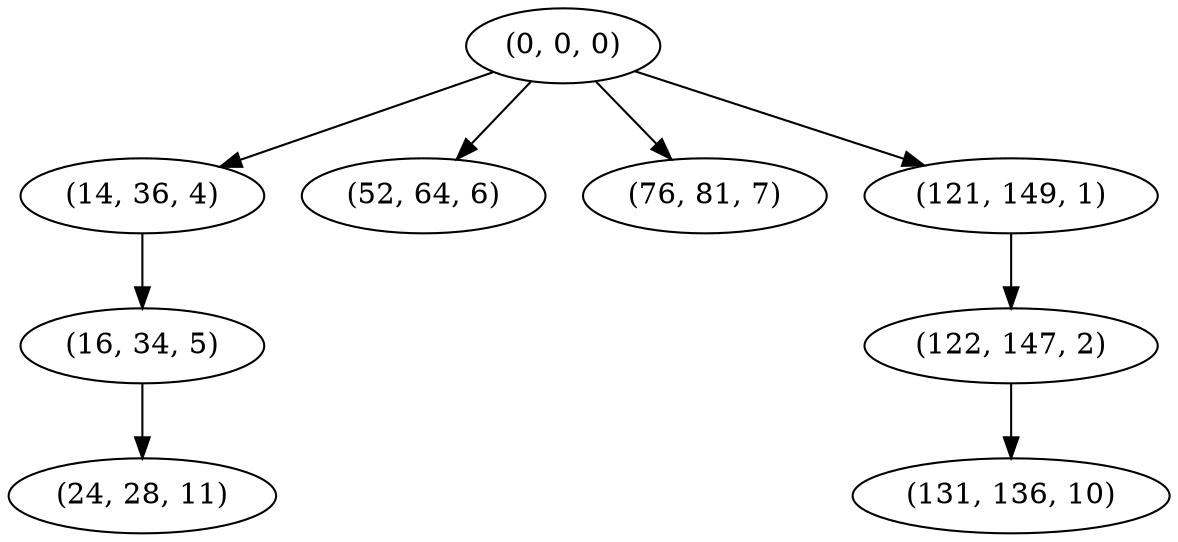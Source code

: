 digraph tree {
    "(0, 0, 0)";
    "(14, 36, 4)";
    "(16, 34, 5)";
    "(24, 28, 11)";
    "(52, 64, 6)";
    "(76, 81, 7)";
    "(121, 149, 1)";
    "(122, 147, 2)";
    "(131, 136, 10)";
    "(0, 0, 0)" -> "(14, 36, 4)";
    "(0, 0, 0)" -> "(52, 64, 6)";
    "(0, 0, 0)" -> "(76, 81, 7)";
    "(0, 0, 0)" -> "(121, 149, 1)";
    "(14, 36, 4)" -> "(16, 34, 5)";
    "(16, 34, 5)" -> "(24, 28, 11)";
    "(121, 149, 1)" -> "(122, 147, 2)";
    "(122, 147, 2)" -> "(131, 136, 10)";
}

